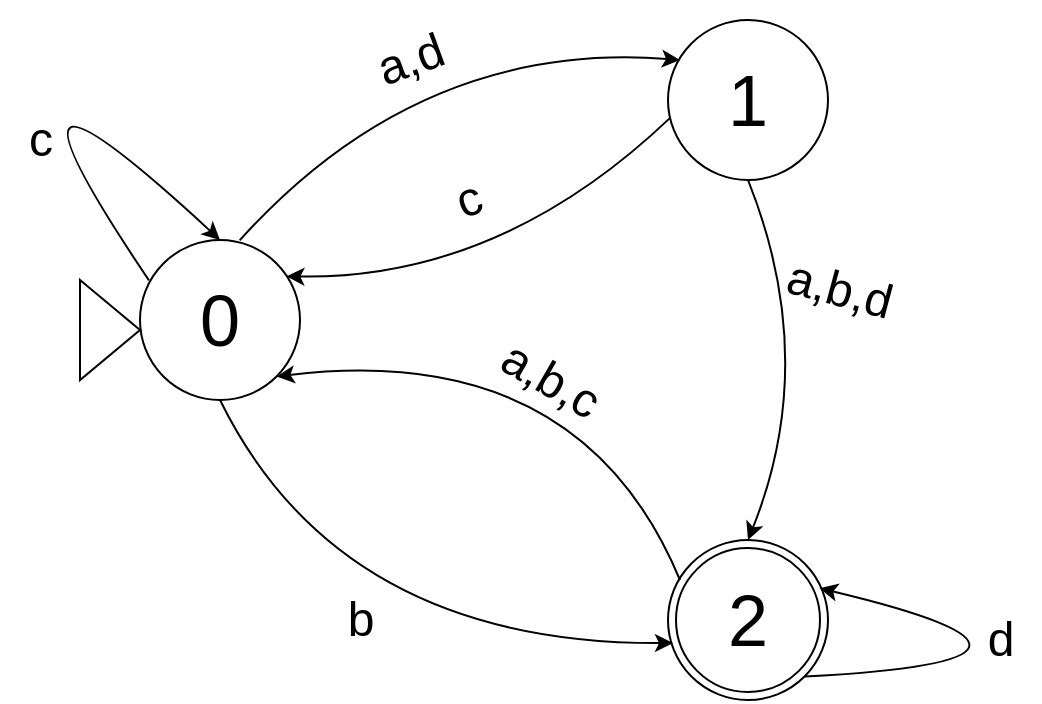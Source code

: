 <mxfile version="24.2.2" type="github">
  <diagram name="Страница — 1" id="2zG2QO-hFIdxCl5BQbkB">
    <mxGraphModel dx="687" dy="390" grid="0" gridSize="10" guides="1" tooltips="1" connect="1" arrows="1" fold="1" page="1" pageScale="1" pageWidth="827" pageHeight="1169" math="0" shadow="0">
      <root>
        <mxCell id="0" />
        <mxCell id="1" parent="0" />
        <mxCell id="6MPeJkrhQAW0BNNzGtQ6-1" value="&lt;font style=&quot;font-size: 36px;&quot;&gt;2&lt;/font&gt;" style="ellipse;shape=doubleEllipse;whiteSpace=wrap;html=1;aspect=fixed;" vertex="1" parent="1">
          <mxGeometry x="534" y="380" width="80" height="80" as="geometry" />
        </mxCell>
        <mxCell id="6MPeJkrhQAW0BNNzGtQ6-2" value="&lt;font style=&quot;font-size: 36px;&quot;&gt;0&lt;/font&gt;" style="ellipse;whiteSpace=wrap;html=1;aspect=fixed;" vertex="1" parent="1">
          <mxGeometry x="270" y="230" width="80" height="80" as="geometry" />
        </mxCell>
        <mxCell id="6MPeJkrhQAW0BNNzGtQ6-3" value="&lt;font style=&quot;font-size: 36px;&quot;&gt;1&lt;/font&gt;" style="ellipse;whiteSpace=wrap;html=1;aspect=fixed;" vertex="1" parent="1">
          <mxGeometry x="534" y="120" width="80" height="80" as="geometry" />
        </mxCell>
        <mxCell id="6MPeJkrhQAW0BNNzGtQ6-5" value="" style="endArrow=classic;html=1;rounded=0;exitX=0.623;exitY=0.002;exitDx=0;exitDy=0;exitPerimeter=0;curved=1;" edge="1" parent="1" source="6MPeJkrhQAW0BNNzGtQ6-2">
          <mxGeometry width="50" height="50" relative="1" as="geometry">
            <mxPoint x="360" y="210" as="sourcePoint" />
            <mxPoint x="540" y="140" as="targetPoint" />
            <Array as="points">
              <mxPoint x="410" y="130" />
            </Array>
          </mxGeometry>
        </mxCell>
        <mxCell id="6MPeJkrhQAW0BNNzGtQ6-6" value="" style="endArrow=classic;html=1;rounded=0;entryX=0.915;entryY=0.227;entryDx=0;entryDy=0;entryPerimeter=0;curved=1;exitX=0.015;exitY=0.61;exitDx=0;exitDy=0;exitPerimeter=0;" edge="1" parent="1" source="6MPeJkrhQAW0BNNzGtQ6-3" target="6MPeJkrhQAW0BNNzGtQ6-2">
          <mxGeometry width="50" height="50" relative="1" as="geometry">
            <mxPoint x="530" y="170" as="sourcePoint" />
            <mxPoint x="630" y="290" as="targetPoint" />
            <Array as="points">
              <mxPoint x="450" y="250" />
            </Array>
          </mxGeometry>
        </mxCell>
        <mxCell id="6MPeJkrhQAW0BNNzGtQ6-7" value="" style="triangle;whiteSpace=wrap;html=1;" vertex="1" parent="1">
          <mxGeometry x="240" y="250" width="30" height="50" as="geometry" />
        </mxCell>
        <mxCell id="6MPeJkrhQAW0BNNzGtQ6-8" value="&lt;font style=&quot;font-size: 24px;&quot;&gt;a,d&lt;/font&gt;" style="text;html=1;align=center;verticalAlign=middle;resizable=0;points=[];autosize=1;strokeColor=none;fillColor=none;rotation=-20;" vertex="1" parent="1">
          <mxGeometry x="375" y="120" width="60" height="40" as="geometry" />
        </mxCell>
        <mxCell id="6MPeJkrhQAW0BNNzGtQ6-9" value="&lt;font style=&quot;font-size: 24px;&quot;&gt;c&lt;/font&gt;" style="text;html=1;align=center;verticalAlign=middle;resizable=0;points=[];autosize=1;strokeColor=none;fillColor=none;rotation=-20;" vertex="1" parent="1">
          <mxGeometry x="414" y="190" width="40" height="40" as="geometry" />
        </mxCell>
        <mxCell id="6MPeJkrhQAW0BNNzGtQ6-10" value="" style="endArrow=classic;html=1;rounded=0;exitX=0.5;exitY=1;exitDx=0;exitDy=0;entryX=0.5;entryY=0;entryDx=0;entryDy=0;curved=1;" edge="1" parent="1" source="6MPeJkrhQAW0BNNzGtQ6-3" target="6MPeJkrhQAW0BNNzGtQ6-1">
          <mxGeometry width="50" height="50" relative="1" as="geometry">
            <mxPoint x="490" y="290" as="sourcePoint" />
            <mxPoint x="540" y="240" as="targetPoint" />
            <Array as="points">
              <mxPoint x="610" y="290" />
            </Array>
          </mxGeometry>
        </mxCell>
        <mxCell id="6MPeJkrhQAW0BNNzGtQ6-11" value="&lt;font style=&quot;font-size: 24px;&quot;&gt;a,b,d&lt;/font&gt;" style="text;html=1;align=center;verticalAlign=middle;whiteSpace=wrap;rounded=0;rotation=15;" vertex="1" parent="1">
          <mxGeometry x="590" y="240" width="60" height="30" as="geometry" />
        </mxCell>
        <mxCell id="6MPeJkrhQAW0BNNzGtQ6-12" value="" style="endArrow=classic;html=1;rounded=0;exitX=1;exitY=1;exitDx=0;exitDy=0;entryX=0.948;entryY=0.302;entryDx=0;entryDy=0;curved=1;entryPerimeter=0;" edge="1" parent="1" source="6MPeJkrhQAW0BNNzGtQ6-1" target="6MPeJkrhQAW0BNNzGtQ6-1">
          <mxGeometry width="50" height="50" relative="1" as="geometry">
            <mxPoint x="570" y="340" as="sourcePoint" />
            <mxPoint x="660" y="430" as="targetPoint" />
            <Array as="points">
              <mxPoint x="760" y="440" />
            </Array>
          </mxGeometry>
        </mxCell>
        <mxCell id="6MPeJkrhQAW0BNNzGtQ6-13" value="&lt;font style=&quot;font-size: 24px;&quot;&gt;d&lt;/font&gt;" style="text;html=1;align=center;verticalAlign=middle;resizable=0;points=[];autosize=1;strokeColor=none;fillColor=none;" vertex="1" parent="1">
          <mxGeometry x="680" y="410" width="40" height="40" as="geometry" />
        </mxCell>
        <mxCell id="6MPeJkrhQAW0BNNzGtQ6-15" value="" style="endArrow=classic;html=1;rounded=0;exitX=0.5;exitY=1;exitDx=0;exitDy=0;entryX=0.031;entryY=0.644;entryDx=0;entryDy=0;entryPerimeter=0;curved=1;" edge="1" parent="1" source="6MPeJkrhQAW0BNNzGtQ6-2" target="6MPeJkrhQAW0BNNzGtQ6-1">
          <mxGeometry width="50" height="50" relative="1" as="geometry">
            <mxPoint x="570" y="340" as="sourcePoint" />
            <mxPoint x="620" y="290" as="targetPoint" />
            <Array as="points">
              <mxPoint x="370" y="432" />
            </Array>
          </mxGeometry>
        </mxCell>
        <mxCell id="6MPeJkrhQAW0BNNzGtQ6-16" value="" style="endArrow=classic;html=1;rounded=0;exitX=0.075;exitY=0.25;exitDx=0;exitDy=0;exitPerimeter=0;entryX=1;entryY=1;entryDx=0;entryDy=0;curved=1;" edge="1" parent="1" source="6MPeJkrhQAW0BNNzGtQ6-1" target="6MPeJkrhQAW0BNNzGtQ6-2">
          <mxGeometry width="50" height="50" relative="1" as="geometry">
            <mxPoint x="570" y="340" as="sourcePoint" />
            <mxPoint x="620" y="290" as="targetPoint" />
            <Array as="points">
              <mxPoint x="490" y="280" />
            </Array>
          </mxGeometry>
        </mxCell>
        <mxCell id="6MPeJkrhQAW0BNNzGtQ6-17" value="&lt;font style=&quot;font-size: 24px;&quot;&gt;b&lt;/font&gt;" style="text;html=1;align=center;verticalAlign=middle;resizable=0;points=[];autosize=1;strokeColor=none;fillColor=none;" vertex="1" parent="1">
          <mxGeometry x="360" y="400" width="40" height="40" as="geometry" />
        </mxCell>
        <mxCell id="6MPeJkrhQAW0BNNzGtQ6-18" value="&lt;font style=&quot;font-size: 24px;&quot;&gt;a,b,c&lt;/font&gt;" style="text;html=1;align=center;verticalAlign=middle;resizable=0;points=[];autosize=1;strokeColor=none;fillColor=none;rotation=30;" vertex="1" parent="1">
          <mxGeometry x="435" y="280" width="80" height="40" as="geometry" />
        </mxCell>
        <mxCell id="6MPeJkrhQAW0BNNzGtQ6-19" value="" style="endArrow=classic;html=1;rounded=0;exitX=0.056;exitY=0.252;exitDx=0;exitDy=0;exitPerimeter=0;entryX=0.5;entryY=0;entryDx=0;entryDy=0;entryPerimeter=0;curved=1;" edge="1" parent="1" source="6MPeJkrhQAW0BNNzGtQ6-2" target="6MPeJkrhQAW0BNNzGtQ6-2">
          <mxGeometry width="50" height="50" relative="1" as="geometry">
            <mxPoint x="570" y="330" as="sourcePoint" />
            <mxPoint x="274" y="160" as="targetPoint" />
            <Array as="points">
              <mxPoint x="180" y="110" />
            </Array>
          </mxGeometry>
        </mxCell>
        <mxCell id="6MPeJkrhQAW0BNNzGtQ6-20" value="&lt;font style=&quot;font-size: 24px;&quot;&gt;c&lt;/font&gt;" style="text;html=1;align=center;verticalAlign=middle;resizable=0;points=[];autosize=1;strokeColor=none;fillColor=none;" vertex="1" parent="1">
          <mxGeometry x="200" y="160" width="40" height="40" as="geometry" />
        </mxCell>
      </root>
    </mxGraphModel>
  </diagram>
</mxfile>

